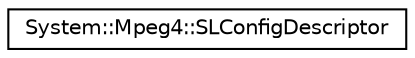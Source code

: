 digraph G
{
  edge [fontname="Helvetica",fontsize="10",labelfontname="Helvetica",labelfontsize="10"];
  node [fontname="Helvetica",fontsize="10",shape=record];
  rankdir="LR";
  Node1 [label="System::Mpeg4::SLConfigDescriptor",height=0.2,width=0.4,color="black", fillcolor="white", style="filled",URL="$class_system_1_1_mpeg4_1_1_s_l_config_descriptor.html"];
}
